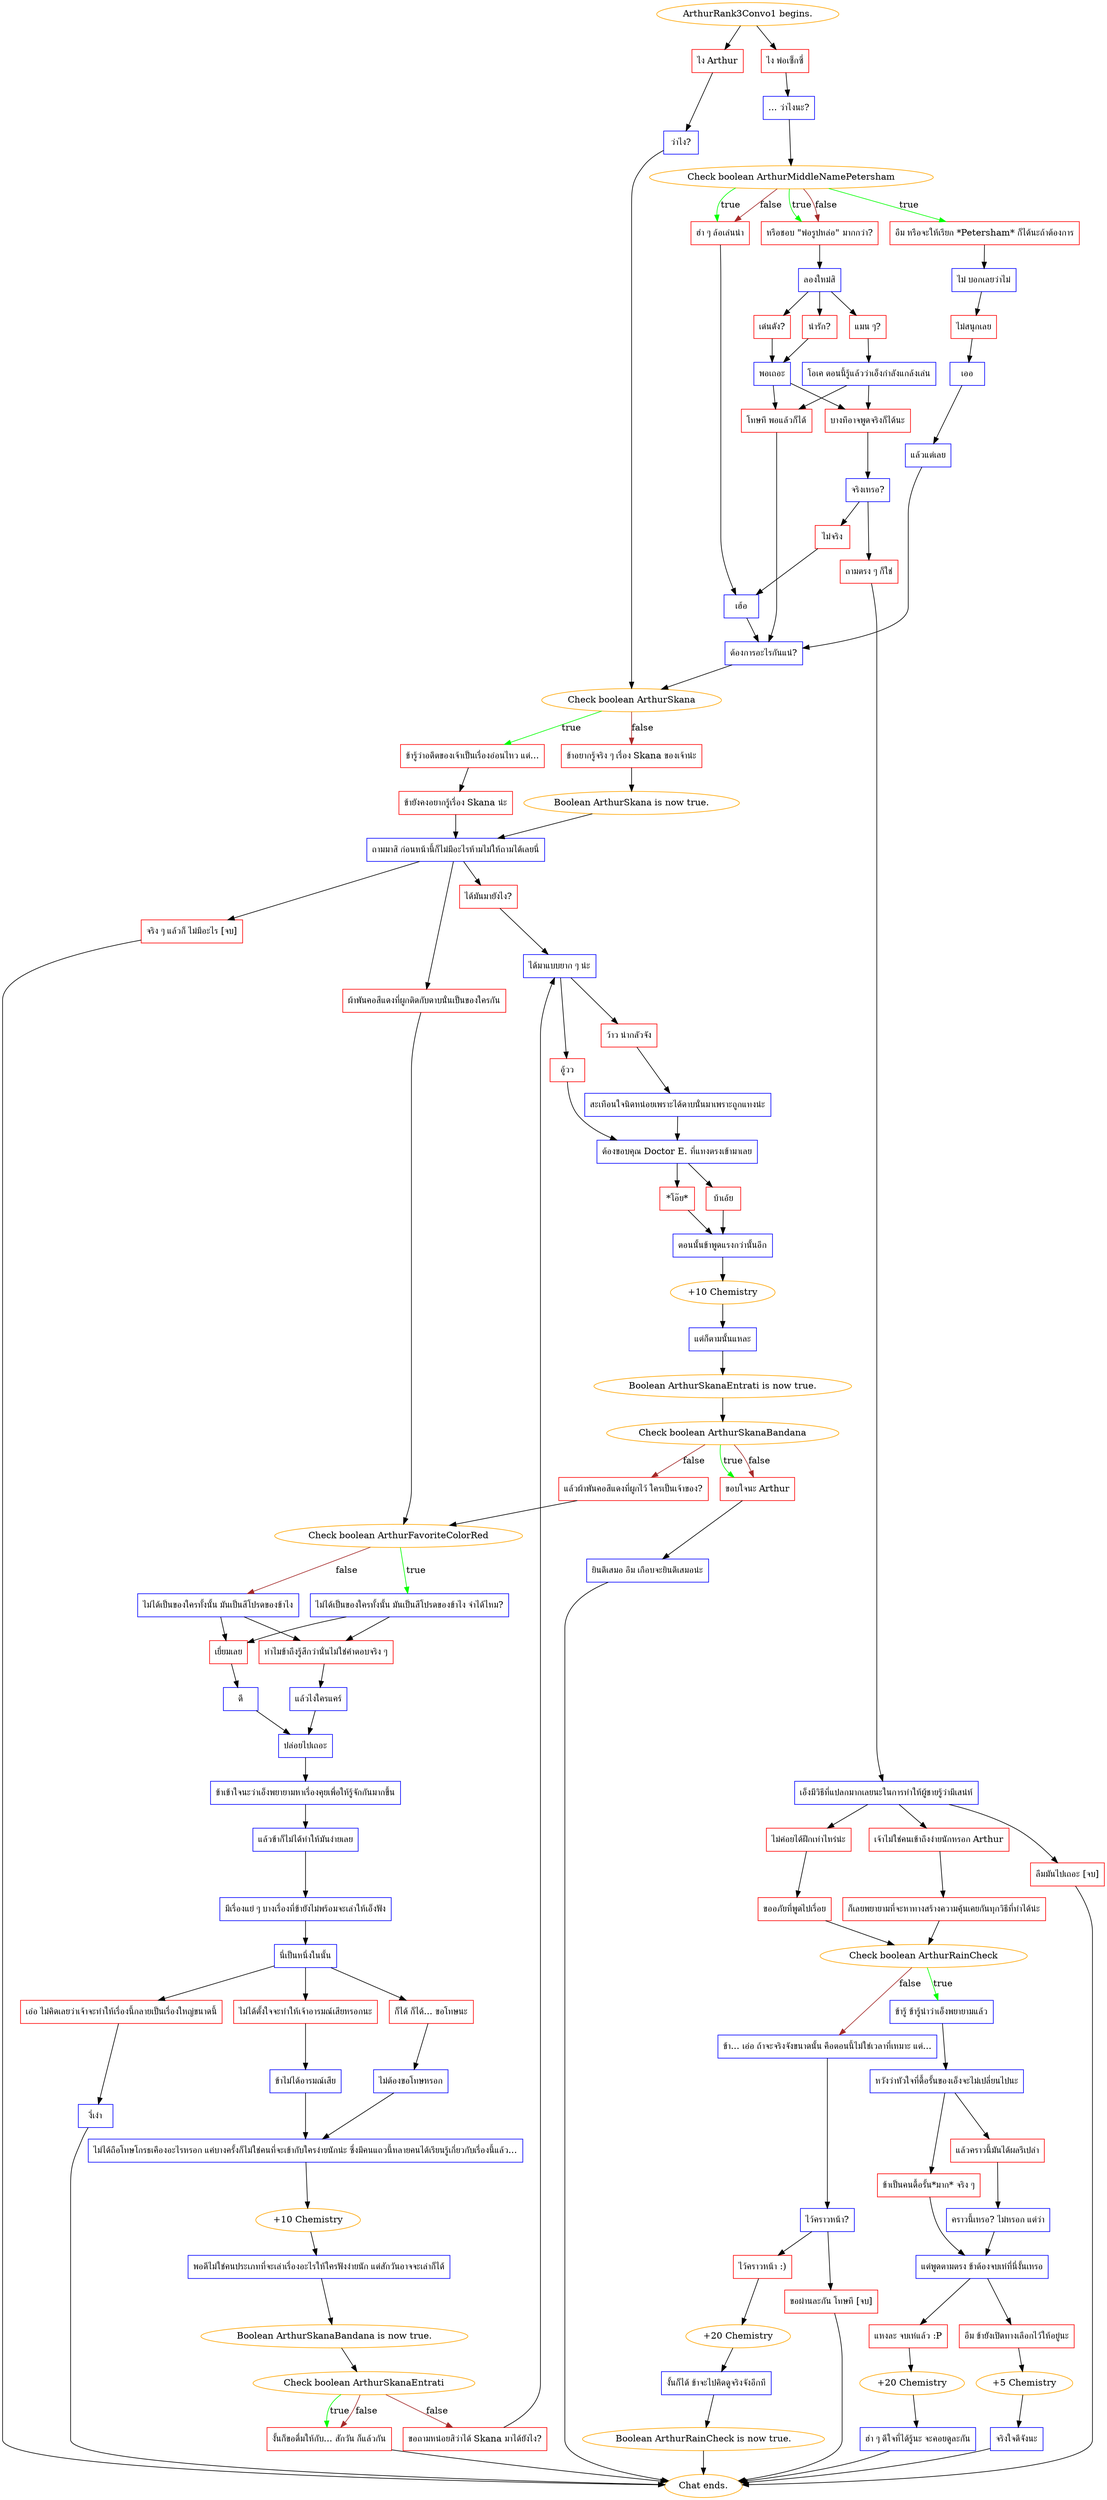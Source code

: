 digraph {
	"ArthurRank3Convo1 begins." [color=orange];
		"ArthurRank3Convo1 begins." -> j525777632;
		"ArthurRank3Convo1 begins." -> j3623865601;
	j525777632 [label="ไง Arthur",shape=box,color=red];
		j525777632 -> j434628784;
	j3623865601 [label="ไง พ่อเซ็กซี่",shape=box,color=red];
		j3623865601 -> j3420257116;
	j434628784 [label="ว่าไง?",shape=box,color=blue];
		j434628784 -> j4196321463;
	j3420257116 [label="... ว่าไงนะ?",shape=box,color=blue];
		j3420257116 -> j3966342961;
	j4196321463 [label="Check boolean ArthurSkana",color=orange];
		j4196321463 -> j4080301685 [label=true,color=green];
		j4196321463 -> j2707476043 [label=false,color=brown];
	j3966342961 [label="Check boolean ArthurMiddleNamePetersham",color=orange];
		j3966342961 -> j1166706348 [label=true,color=green];
		j3966342961 -> j782358420 [label=true,color=green];
		j3966342961 -> j650089839 [label=true,color=green];
		j3966342961 -> j782358420 [label=false,color=brown];
		j3966342961 -> j650089839 [label=false,color=brown];
	j4080301685 [label="ข้ารู้ว่าอดีตของเจ้าเป็นเรื่องอ่อนไหว แต่...",shape=box,color=red];
		j4080301685 -> j1614017970;
	j2707476043 [label="ข้าอยากรู้จริง ๆ เรื่อง Skana ของเจ้าน่ะ",shape=box,color=red];
		j2707476043 -> j2875677361;
	j1166706348 [label="อืม หรือจะให้เรียก *Petersham* ก็ได้นะถ้าต้องการ",shape=box,color=red];
		j1166706348 -> j1460829146;
	j782358420 [label="หรือชอบ \"พ่อรูปหล่อ\" มากกว่า?",shape=box,color=red];
		j782358420 -> j1314673837;
	j650089839 [label="ฮ่า ๆ ล้อเล่นน่า",shape=box,color=red];
		j650089839 -> j1642839648;
	j1614017970 [label="ข้ายังคงอยากรู้เรื่อง Skana น่ะ",shape=box,color=red];
		j1614017970 -> j1025698191;
	j2875677361 [label="Boolean ArthurSkana is now true.",color=orange];
		j2875677361 -> j1025698191;
	j1460829146 [label="ไม่ บอกเลยว่าไม่",shape=box,color=blue];
		j1460829146 -> j715084283;
	j1314673837 [label="ลองใหม่สิ",shape=box,color=blue];
		j1314673837 -> j3032398010;
		j1314673837 -> j871216394;
		j1314673837 -> j173592397;
	j1642839648 [label="เฮ้อ",shape=box,color=blue];
		j1642839648 -> j2115996876;
	j1025698191 [label="ถามมาสิ ก่อนหน้านี้ก็ไม่มีอะไรห้ามไม่ให้ถามได้เลยนี่",shape=box,color=blue];
		j1025698191 -> j3910586269;
		j1025698191 -> j2600254064;
		j1025698191 -> j4036654945;
	j715084283 [label="ไม่สนุกเลย",shape=box,color=red];
		j715084283 -> j1586133393;
	j3032398010 [label="น่ารัก?",shape=box,color=red];
		j3032398010 -> j1140400556;
	j871216394 [label="เด่นดัง?",shape=box,color=red];
		j871216394 -> j1140400556;
	j173592397 [label="แมน ๆ?",shape=box,color=red];
		j173592397 -> j225843549;
	j2115996876 [label="ต้องการอะไรกันแน่?",shape=box,color=blue];
		j2115996876 -> j4196321463;
	j3910586269 [label="ได้มันมายังไง?",shape=box,color=red];
		j3910586269 -> j348522097;
	j2600254064 [label="ผ้าพันคอสีแดงที่ผูกติดกับดาบนั่นเป็นของใครกัน",shape=box,color=red];
		j2600254064 -> j2887898851;
	j4036654945 [label="จริง ๆ แล้วก็ ไม่มีอะไร [จบ]",shape=box,color=red];
		j4036654945 -> "Chat ends.";
	j1586133393 [label="เออ",shape=box,color=blue];
		j1586133393 -> j2369287317;
	j1140400556 [label="พอเถอะ",shape=box,color=blue];
		j1140400556 -> j633212722;
		j1140400556 -> j3184322314;
	j225843549 [label="โอเค ตอนนี้รู้แล้วว่าเอ็งกำลังแกล้งเล่น",shape=box,color=blue];
		j225843549 -> j3184322314;
		j225843549 -> j633212722;
	j348522097 [label="ได้มาแบบยาก ๆ น่ะ",shape=box,color=blue];
		j348522097 -> j2538036773;
		j348522097 -> j1359095790;
	j2887898851 [label="Check boolean ArthurFavoriteColorRed",color=orange];
		j2887898851 -> j1937423520 [label=true,color=green];
		j2887898851 -> j4185784128 [label=false,color=brown];
	"Chat ends." [color=orange];
	j2369287317 [label="แล้วแต่เลย",shape=box,color=blue];
		j2369287317 -> j2115996876;
	j633212722 [label="โทษที พอแล้วก็ได้",shape=box,color=red];
		j633212722 -> j2115996876;
	j3184322314 [label="บางทีอาจพูดจริงก็ได้นะ",shape=box,color=red];
		j3184322314 -> j3969027475;
	j2538036773 [label="อู้วว",shape=box,color=red];
		j2538036773 -> j511125587;
	j1359095790 [label="ว้าว น่ากลัวจัง",shape=box,color=red];
		j1359095790 -> j381586647;
	j1937423520 [label="ไม่ได้เป็นของใครทั้งนั้น มันเป็นสีโปรดของข้าไง จำได้ไหม?",shape=box,color=blue];
		j1937423520 -> j1440460825;
		j1937423520 -> j378106895;
	j4185784128 [label="ไม่ได้เป็นของใครทั้งนั้น มันเป็นสีโปรดของข้าไง",shape=box,color=blue];
		j4185784128 -> j1440460825;
		j4185784128 -> j378106895;
	j3969027475 [label="จริงเหรอ?",shape=box,color=blue];
		j3969027475 -> j1763981182;
		j3969027475 -> j2783884835;
	j511125587 [label="ต้องขอบคุณ Doctor E. ที่แทงตรงเข้ามาเลย",shape=box,color=blue];
		j511125587 -> j927763827;
		j511125587 -> j1964685581;
	j381586647 [label="สะเทือนใจนิดหน่อยเพราะได้ดาบนั่นมาเพราะถูกแทงน่ะ",shape=box,color=blue];
		j381586647 -> j511125587;
	j1440460825 [label="ทำไมข้าถึงรู้สึกว่านั่นไม่ใช่คำตอบจริง ๆ",shape=box,color=red];
		j1440460825 -> j4124832444;
	j378106895 [label="เยี่ยมเลย",shape=box,color=red];
		j378106895 -> j4084225761;
	j1763981182 [label="ไม่จริง",shape=box,color=red];
		j1763981182 -> j1642839648;
	j2783884835 [label="ถามตรง ๆ ก็ใช่",shape=box,color=red];
		j2783884835 -> j723063595;
	j927763827 [label="*โอ๊ย*",shape=box,color=red];
		j927763827 -> j3366521851;
	j1964685581 [label="บ้าเอ้ย",shape=box,color=red];
		j1964685581 -> j3366521851;
	j4124832444 [label="แล้วไงใครแคร์",shape=box,color=blue];
		j4124832444 -> j3867058071;
	j4084225761 [label="ดี",shape=box,color=blue];
		j4084225761 -> j3867058071;
	j723063595 [label="เอ็งมีวิธีที่แปลกมากเลยนะในการทำให้ผู้ชายรู้ว่ามีเสน่ห์",shape=box,color=blue];
		j723063595 -> j1834560187;
		j723063595 -> j1652733707;
		j723063595 -> j3805405806;
	j3366521851 [label="ตอนนั้นข้าพูดแรงกว่านั้นอีก",shape=box,color=blue];
		j3366521851 -> j1941553841;
	j3867058071 [label="ปล่อยไปเถอะ",shape=box,color=blue];
		j3867058071 -> j955558877;
	j1834560187 [label="เจ้าไม่ใช่คนเข้าถึงง่ายนักหรอก Arthur",shape=box,color=red];
		j1834560187 -> j1863132279;
	j1652733707 [label="ไม่ค่อยได้ฝึกเท่าไหร่น่ะ",shape=box,color=red];
		j1652733707 -> j3548465588;
	j3805405806 [label="ลืมมันไปเถอะ [จบ]",shape=box,color=red];
		j3805405806 -> "Chat ends.";
	j1941553841 [label="+10 Chemistry",color=orange];
		j1941553841 -> j2448112372;
	j955558877 [label="ข้าเข้าใจนะว่าเอ็งพยายามหาเรื่องคุยเพื่อให้รู้จักกันมากขึ้น",shape=box,color=blue];
		j955558877 -> j1171578446;
	j1863132279 [label="ก็เลยพยายามที่จะหาทางสร้างความคุ้นเคยกันทุกวิธีที่ทำได้น่ะ",shape=box,color=red];
		j1863132279 -> j1250217796;
	j3548465588 [label="ขออภัยที่พูดไปเรื่อย",shape=box,color=red];
		j3548465588 -> j1250217796;
	j2448112372 [label="แต่ก็ตามนั้นแหละ",shape=box,color=blue];
		j2448112372 -> j956292130;
	j1171578446 [label="แล้วข้าก็ไม่ได้ทำให้มันง่ายเลย",shape=box,color=blue];
		j1171578446 -> j1139037900;
	j1250217796 [label="Check boolean ArthurRainCheck",color=orange];
		j1250217796 -> j125521965 [label=true,color=green];
		j1250217796 -> j457990747 [label=false,color=brown];
	j956292130 [label="Boolean ArthurSkanaEntrati is now true.",color=orange];
		j956292130 -> j3426820493;
	j1139037900 [label="มีเรื่องแย่ ๆ บางเรื่องที่ข้ายังไม่พร้อมจะเล่าให้เอ็งฟัง",shape=box,color=blue];
		j1139037900 -> j865621574;
	j125521965 [label="ข้ารู้ ข้ารู้น่าว่าเอ็งพยายามแล้ว",shape=box,color=blue];
		j125521965 -> j3532408277;
	j457990747 [label="ข้า... เอ่อ ถ้าจะจริงจังขนาดนั้น คือตอนนี้ไม่ใช่เวลาที่เหมาะ แต่...",shape=box,color=blue];
		j457990747 -> j2761427575;
	j3426820493 [label="Check boolean ArthurSkanaBandana",color=orange];
		j3426820493 -> j2377636804 [label=true,color=green];
		j3426820493 -> j534688948 [label=false,color=brown];
		j3426820493 -> j2377636804 [label=false,color=brown];
	j865621574 [label="นี่เป็นหนึ่งในนั้น",shape=box,color=blue];
		j865621574 -> j2021720145;
		j865621574 -> j1887581258;
		j865621574 -> j2417719767;
	j3532408277 [label="หวังว่าหัวใจที่ดื้อรั้นของเอ็งจะไม่เปลี่ยนไปนะ",shape=box,color=blue];
		j3532408277 -> j3527212309;
		j3532408277 -> j4278692752;
	j2761427575 [label="ไว้คราวหน้า?",shape=box,color=blue];
		j2761427575 -> j2404748107;
		j2761427575 -> j400683356;
	j2377636804 [label="ขอบใจนะ Arthur",shape=box,color=red];
		j2377636804 -> j1604457683;
	j534688948 [label="แล้วผ้าพันคอสีแดงที่ผูกไว้ ใครเป็นเจ้าของ?",shape=box,color=red];
		j534688948 -> j2887898851;
	j2021720145 [label="ไม่ได้ตั้งใจจะทำให้เจ้าอารมณ์เสียหรอกนะ",shape=box,color=red];
		j2021720145 -> j467070995;
	j1887581258 [label="ก็ได้ ก็ได้... ขอโทษนะ",shape=box,color=red];
		j1887581258 -> j3734639890;
	j2417719767 [label="เอ่อ ไม่คิดเลยว่าเจ้าจะทำให้เรื่องนี้กลายเป็นเรื่องใหญ่ขนาดนี้",shape=box,color=red];
		j2417719767 -> j3632121062;
	j3527212309 [label="ข้าเป็นคนดื้อรั้น*มาก* จริง ๆ",shape=box,color=red];
		j3527212309 -> j1907867150;
	j4278692752 [label="แล้วคราวนี้มันได้ผลรึเปล่า",shape=box,color=red];
		j4278692752 -> j804272167;
	j2404748107 [label="ไว้คราวหน้า :)",shape=box,color=red];
		j2404748107 -> j113602953;
	j400683356 [label="ขอผ่านละกัน โทษที [จบ]",shape=box,color=red];
		j400683356 -> "Chat ends.";
	j1604457683 [label="ยินดีเสมอ อืม เกือบจะยินดีเสมอน่ะ",shape=box,color=blue];
		j1604457683 -> "Chat ends.";
	j467070995 [label="ข้าไม่ได้อารมณ์เสีย",shape=box,color=blue];
		j467070995 -> j3835362652;
	j3734639890 [label="ไม่ต้องขอโทษหรอก",shape=box,color=blue];
		j3734639890 -> j3835362652;
	j3632121062 [label="งี่เง่า",shape=box,color=blue];
		j3632121062 -> "Chat ends.";
	j1907867150 [label="แต่พูดตามตรง ข้าต้องจบเห่ที่นี่งั้นเหรอ",shape=box,color=blue];
		j1907867150 -> j3571873203;
		j1907867150 -> j470153192;
	j804272167 [label="คราวนี้เหรอ? ไม่หรอก แต่ว่า",shape=box,color=blue];
		j804272167 -> j1907867150;
	j113602953 [label="+20 Chemistry",color=orange];
		j113602953 -> j1476336680;
	j3835362652 [label="ไม่ได้ถือโทษโกรธเคืองอะไรหรอก แค่บางครั้งก็ไม่ใช่คนที่จะเข้ากับใครง่ายนักน่ะ ซึ่งมีคนแถวนี้หลายคนได้เรียนรู้เกี่ยวกับเรื่องนี้แล้ว...",shape=box,color=blue];
		j3835362652 -> j3884929205;
	j3571873203 [label="แหงละ จบเห่แล้ว :P",shape=box,color=red];
		j3571873203 -> j697494779;
	j470153192 [label="อืม ข้ายังเปิดทางเลือกไว้ให้อยู่นะ",shape=box,color=red];
		j470153192 -> j2978261312;
	j1476336680 [label="งั้นก็ได้ ข้าจะไปคิดดูจริงจังอีกที",shape=box,color=blue];
		j1476336680 -> j1820130911;
	j3884929205 [label="+10 Chemistry",color=orange];
		j3884929205 -> j4124061366;
	j697494779 [label="+20 Chemistry",color=orange];
		j697494779 -> j2721826001;
	j2978261312 [label="+5 Chemistry",color=orange];
		j2978261312 -> j3929378337;
	j1820130911 [label="Boolean ArthurRainCheck is now true.",color=orange];
		j1820130911 -> "Chat ends.";
	j4124061366 [label="พอดีไม่ใช่คนประเภทที่จะเล่าเรื่องอะไรให้ใครฟังง่ายนัก แต่สักวันอาจจะเล่าก็ได้",shape=box,color=blue];
		j4124061366 -> j2766486205;
	j2721826001 [label="ฮ่า ๆ ดีใจที่ได้รู้นะ จะคอยดูละกัน",shape=box,color=blue];
		j2721826001 -> "Chat ends.";
	j3929378337 [label="จริงใจดีจังนะ",shape=box,color=blue];
		j3929378337 -> "Chat ends.";
	j2766486205 [label="Boolean ArthurSkanaBandana is now true.",color=orange];
		j2766486205 -> j4273923480;
	j4273923480 [label="Check boolean ArthurSkanaEntrati",color=orange];
		j4273923480 -> j622757539 [label=true,color=green];
		j4273923480 -> j3748725977 [label=false,color=brown];
		j4273923480 -> j622757539 [label=false,color=brown];
	j622757539 [label="งั้นก็ขอดื่มให้กับ... สักวัน ก็แล้วกัน",shape=box,color=red];
		j622757539 -> "Chat ends.";
	j3748725977 [label="ขอถามหน่อยสิว่าได้ Skana มาได้ยังไง?",shape=box,color=red];
		j3748725977 -> j348522097;
}
